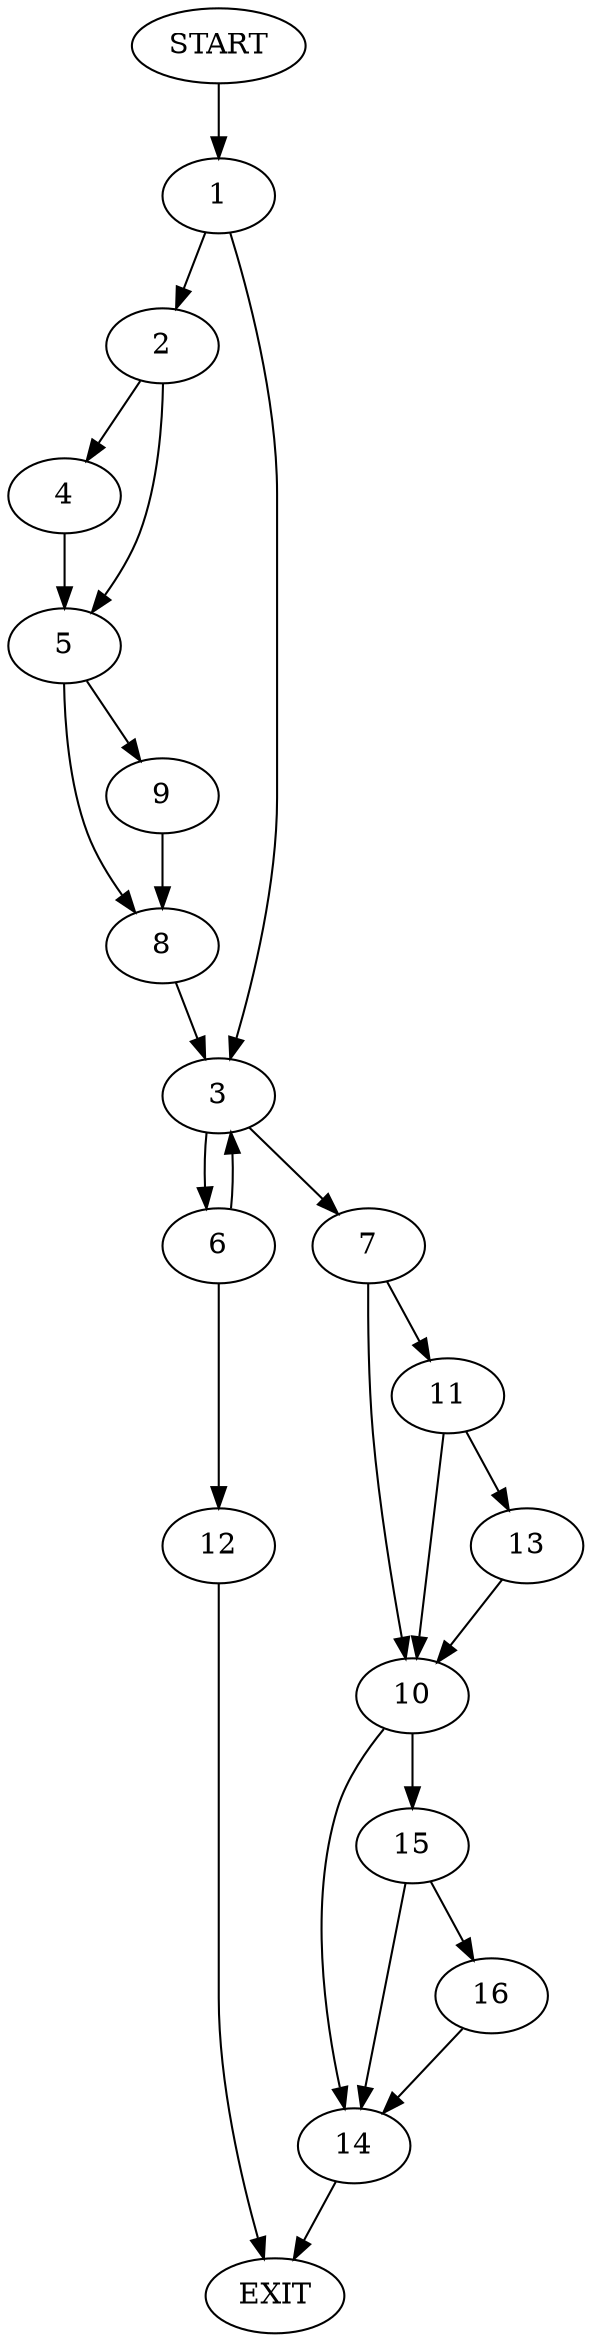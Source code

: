 digraph {
0 [label="START"]
17 [label="EXIT"]
0 -> 1
1 -> 2
1 -> 3
2 -> 4
2 -> 5
3 -> 6
3 -> 7
4 -> 5
5 -> 8
5 -> 9
9 -> 8
8 -> 3
7 -> 10
7 -> 11
6 -> 12
6 -> 3
11 -> 13
11 -> 10
10 -> 14
10 -> 15
13 -> 10
14 -> 17
15 -> 14
15 -> 16
16 -> 14
12 -> 17
}
